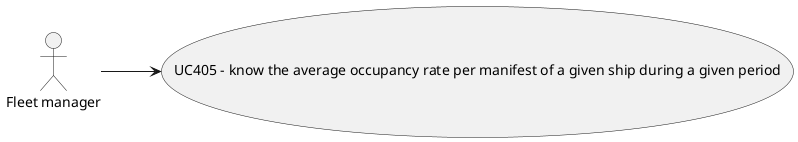 @startuml
left to right direction
:Fleet manager: --> (UC405 - know the average occupancy rate per manifest of a given ship during a given period)
@enduml
